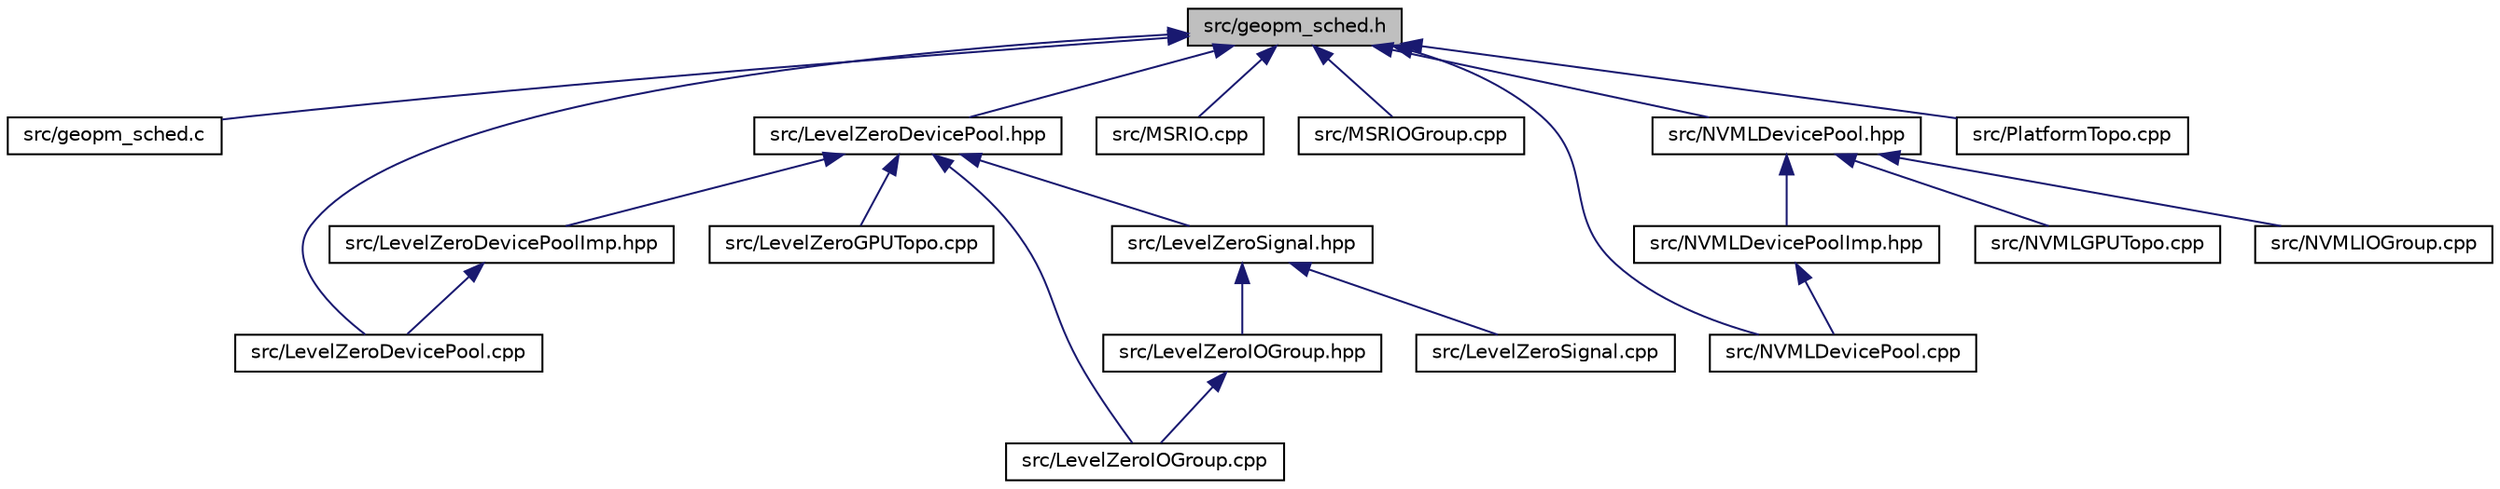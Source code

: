 digraph "src/geopm_sched.h"
{
 // LATEX_PDF_SIZE
  edge [fontname="Helvetica",fontsize="10",labelfontname="Helvetica",labelfontsize="10"];
  node [fontname="Helvetica",fontsize="10",shape=record];
  Node1 [label="src/geopm_sched.h",height=0.2,width=0.4,color="black", fillcolor="grey75", style="filled", fontcolor="black",tooltip=" "];
  Node1 -> Node2 [dir="back",color="midnightblue",fontsize="10",style="solid",fontname="Helvetica"];
  Node2 [label="src/geopm_sched.c",height=0.2,width=0.4,color="black", fillcolor="white", style="filled",URL="$geopm__sched_8c.html",tooltip=" "];
  Node1 -> Node3 [dir="back",color="midnightblue",fontsize="10",style="solid",fontname="Helvetica"];
  Node3 [label="src/LevelZeroDevicePool.cpp",height=0.2,width=0.4,color="black", fillcolor="white", style="filled",URL="$_level_zero_device_pool_8cpp.html",tooltip=" "];
  Node1 -> Node4 [dir="back",color="midnightblue",fontsize="10",style="solid",fontname="Helvetica"];
  Node4 [label="src/LevelZeroDevicePool.hpp",height=0.2,width=0.4,color="black", fillcolor="white", style="filled",URL="$_level_zero_device_pool_8hpp.html",tooltip=" "];
  Node4 -> Node5 [dir="back",color="midnightblue",fontsize="10",style="solid",fontname="Helvetica"];
  Node5 [label="src/LevelZeroDevicePoolImp.hpp",height=0.2,width=0.4,color="black", fillcolor="white", style="filled",URL="$_level_zero_device_pool_imp_8hpp.html",tooltip=" "];
  Node5 -> Node3 [dir="back",color="midnightblue",fontsize="10",style="solid",fontname="Helvetica"];
  Node4 -> Node6 [dir="back",color="midnightblue",fontsize="10",style="solid",fontname="Helvetica"];
  Node6 [label="src/LevelZeroGPUTopo.cpp",height=0.2,width=0.4,color="black", fillcolor="white", style="filled",URL="$_level_zero_g_p_u_topo_8cpp.html",tooltip=" "];
  Node4 -> Node7 [dir="back",color="midnightblue",fontsize="10",style="solid",fontname="Helvetica"];
  Node7 [label="src/LevelZeroIOGroup.cpp",height=0.2,width=0.4,color="black", fillcolor="white", style="filled",URL="$_level_zero_i_o_group_8cpp.html",tooltip=" "];
  Node4 -> Node8 [dir="back",color="midnightblue",fontsize="10",style="solid",fontname="Helvetica"];
  Node8 [label="src/LevelZeroSignal.hpp",height=0.2,width=0.4,color="black", fillcolor="white", style="filled",URL="$_level_zero_signal_8hpp.html",tooltip=" "];
  Node8 -> Node9 [dir="back",color="midnightblue",fontsize="10",style="solid",fontname="Helvetica"];
  Node9 [label="src/LevelZeroIOGroup.hpp",height=0.2,width=0.4,color="black", fillcolor="white", style="filled",URL="$_level_zero_i_o_group_8hpp.html",tooltip=" "];
  Node9 -> Node7 [dir="back",color="midnightblue",fontsize="10",style="solid",fontname="Helvetica"];
  Node8 -> Node10 [dir="back",color="midnightblue",fontsize="10",style="solid",fontname="Helvetica"];
  Node10 [label="src/LevelZeroSignal.cpp",height=0.2,width=0.4,color="black", fillcolor="white", style="filled",URL="$_level_zero_signal_8cpp.html",tooltip=" "];
  Node1 -> Node11 [dir="back",color="midnightblue",fontsize="10",style="solid",fontname="Helvetica"];
  Node11 [label="src/MSRIO.cpp",height=0.2,width=0.4,color="black", fillcolor="white", style="filled",URL="$_m_s_r_i_o_8cpp.html",tooltip=" "];
  Node1 -> Node12 [dir="back",color="midnightblue",fontsize="10",style="solid",fontname="Helvetica"];
  Node12 [label="src/MSRIOGroup.cpp",height=0.2,width=0.4,color="black", fillcolor="white", style="filled",URL="$_m_s_r_i_o_group_8cpp.html",tooltip=" "];
  Node1 -> Node13 [dir="back",color="midnightblue",fontsize="10",style="solid",fontname="Helvetica"];
  Node13 [label="src/NVMLDevicePool.cpp",height=0.2,width=0.4,color="black", fillcolor="white", style="filled",URL="$_n_v_m_l_device_pool_8cpp.html",tooltip=" "];
  Node1 -> Node14 [dir="back",color="midnightblue",fontsize="10",style="solid",fontname="Helvetica"];
  Node14 [label="src/NVMLDevicePool.hpp",height=0.2,width=0.4,color="black", fillcolor="white", style="filled",URL="$_n_v_m_l_device_pool_8hpp.html",tooltip=" "];
  Node14 -> Node15 [dir="back",color="midnightblue",fontsize="10",style="solid",fontname="Helvetica"];
  Node15 [label="src/NVMLDevicePoolImp.hpp",height=0.2,width=0.4,color="black", fillcolor="white", style="filled",URL="$_n_v_m_l_device_pool_imp_8hpp.html",tooltip=" "];
  Node15 -> Node13 [dir="back",color="midnightblue",fontsize="10",style="solid",fontname="Helvetica"];
  Node14 -> Node16 [dir="back",color="midnightblue",fontsize="10",style="solid",fontname="Helvetica"];
  Node16 [label="src/NVMLGPUTopo.cpp",height=0.2,width=0.4,color="black", fillcolor="white", style="filled",URL="$_n_v_m_l_g_p_u_topo_8cpp.html",tooltip=" "];
  Node14 -> Node17 [dir="back",color="midnightblue",fontsize="10",style="solid",fontname="Helvetica"];
  Node17 [label="src/NVMLIOGroup.cpp",height=0.2,width=0.4,color="black", fillcolor="white", style="filled",URL="$_n_v_m_l_i_o_group_8cpp.html",tooltip=" "];
  Node1 -> Node18 [dir="back",color="midnightblue",fontsize="10",style="solid",fontname="Helvetica"];
  Node18 [label="src/PlatformTopo.cpp",height=0.2,width=0.4,color="black", fillcolor="white", style="filled",URL="$_platform_topo_8cpp.html",tooltip=" "];
}
